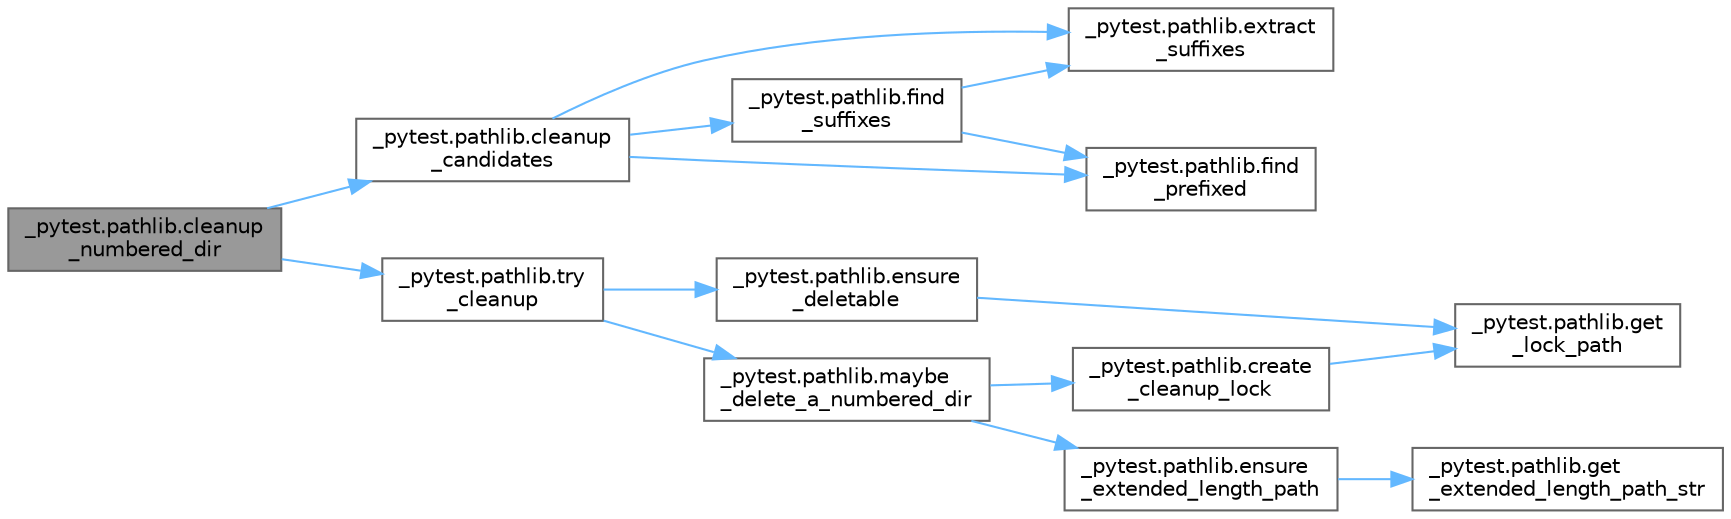 digraph "_pytest.pathlib.cleanup_numbered_dir"
{
 // LATEX_PDF_SIZE
  bgcolor="transparent";
  edge [fontname=Helvetica,fontsize=10,labelfontname=Helvetica,labelfontsize=10];
  node [fontname=Helvetica,fontsize=10,shape=box,height=0.2,width=0.4];
  rankdir="LR";
  Node1 [id="Node000001",label="_pytest.pathlib.cleanup\l_numbered_dir",height=0.2,width=0.4,color="gray40", fillcolor="grey60", style="filled", fontcolor="black",tooltip=" "];
  Node1 -> Node2 [id="edge1_Node000001_Node000002",color="steelblue1",style="solid",tooltip=" "];
  Node2 [id="Node000002",label="_pytest.pathlib.cleanup\l_candidates",height=0.2,width=0.4,color="grey40", fillcolor="white", style="filled",URL="$namespace__pytest_1_1pathlib.html#ae357103ea4a06ecb2d8bd3b18af4ea53",tooltip=" "];
  Node2 -> Node3 [id="edge2_Node000002_Node000003",color="steelblue1",style="solid",tooltip=" "];
  Node3 [id="Node000003",label="_pytest.pathlib.extract\l_suffixes",height=0.2,width=0.4,color="grey40", fillcolor="white", style="filled",URL="$namespace__pytest_1_1pathlib.html#a0addba70a654b247e36cb4401bc7dc12",tooltip=" "];
  Node2 -> Node4 [id="edge3_Node000002_Node000004",color="steelblue1",style="solid",tooltip=" "];
  Node4 [id="Node000004",label="_pytest.pathlib.find\l_prefixed",height=0.2,width=0.4,color="grey40", fillcolor="white", style="filled",URL="$namespace__pytest_1_1pathlib.html#ab1843653a064d8dee4dcf9a5cc00679c",tooltip=" "];
  Node2 -> Node5 [id="edge4_Node000002_Node000005",color="steelblue1",style="solid",tooltip=" "];
  Node5 [id="Node000005",label="_pytest.pathlib.find\l_suffixes",height=0.2,width=0.4,color="grey40", fillcolor="white", style="filled",URL="$namespace__pytest_1_1pathlib.html#ae5a66215e40cad20f751eddc3c6e8721",tooltip=" "];
  Node5 -> Node3 [id="edge5_Node000005_Node000003",color="steelblue1",style="solid",tooltip=" "];
  Node5 -> Node4 [id="edge6_Node000005_Node000004",color="steelblue1",style="solid",tooltip=" "];
  Node1 -> Node6 [id="edge7_Node000001_Node000006",color="steelblue1",style="solid",tooltip=" "];
  Node6 [id="Node000006",label="_pytest.pathlib.try\l_cleanup",height=0.2,width=0.4,color="grey40", fillcolor="white", style="filled",URL="$namespace__pytest_1_1pathlib.html#a94a716332cee4b0ffe6806ccfd56c390",tooltip=" "];
  Node6 -> Node7 [id="edge8_Node000006_Node000007",color="steelblue1",style="solid",tooltip=" "];
  Node7 [id="Node000007",label="_pytest.pathlib.ensure\l_deletable",height=0.2,width=0.4,color="grey40", fillcolor="white", style="filled",URL="$namespace__pytest_1_1pathlib.html#a1c3f573b2bcd340dc200f85899715bfa",tooltip=" "];
  Node7 -> Node8 [id="edge9_Node000007_Node000008",color="steelblue1",style="solid",tooltip=" "];
  Node8 [id="Node000008",label="_pytest.pathlib.get\l_lock_path",height=0.2,width=0.4,color="grey40", fillcolor="white", style="filled",URL="$namespace__pytest_1_1pathlib.html#a71cc9f2b91e8d7c2f31e80cc596fc1ad",tooltip=" "];
  Node6 -> Node9 [id="edge10_Node000006_Node000009",color="steelblue1",style="solid",tooltip=" "];
  Node9 [id="Node000009",label="_pytest.pathlib.maybe\l_delete_a_numbered_dir",height=0.2,width=0.4,color="grey40", fillcolor="white", style="filled",URL="$namespace__pytest_1_1pathlib.html#a13e58fca02f174fa9bd72475840e51cc",tooltip=" "];
  Node9 -> Node10 [id="edge11_Node000009_Node000010",color="steelblue1",style="solid",tooltip=" "];
  Node10 [id="Node000010",label="_pytest.pathlib.create\l_cleanup_lock",height=0.2,width=0.4,color="grey40", fillcolor="white", style="filled",URL="$namespace__pytest_1_1pathlib.html#a2fae1b99c0fbb9d314aceb95e668a401",tooltip=" "];
  Node10 -> Node8 [id="edge12_Node000010_Node000008",color="steelblue1",style="solid",tooltip=" "];
  Node9 -> Node11 [id="edge13_Node000009_Node000011",color="steelblue1",style="solid",tooltip=" "];
  Node11 [id="Node000011",label="_pytest.pathlib.ensure\l_extended_length_path",height=0.2,width=0.4,color="grey40", fillcolor="white", style="filled",URL="$namespace__pytest_1_1pathlib.html#a6b8b0325e6efac0c038f9a724ab8a2bf",tooltip=" "];
  Node11 -> Node12 [id="edge14_Node000011_Node000012",color="steelblue1",style="solid",tooltip=" "];
  Node12 [id="Node000012",label="_pytest.pathlib.get\l_extended_length_path_str",height=0.2,width=0.4,color="grey40", fillcolor="white", style="filled",URL="$namespace__pytest_1_1pathlib.html#ae544da450e5c7c6870a70be7cabc75d8",tooltip=" "];
}
